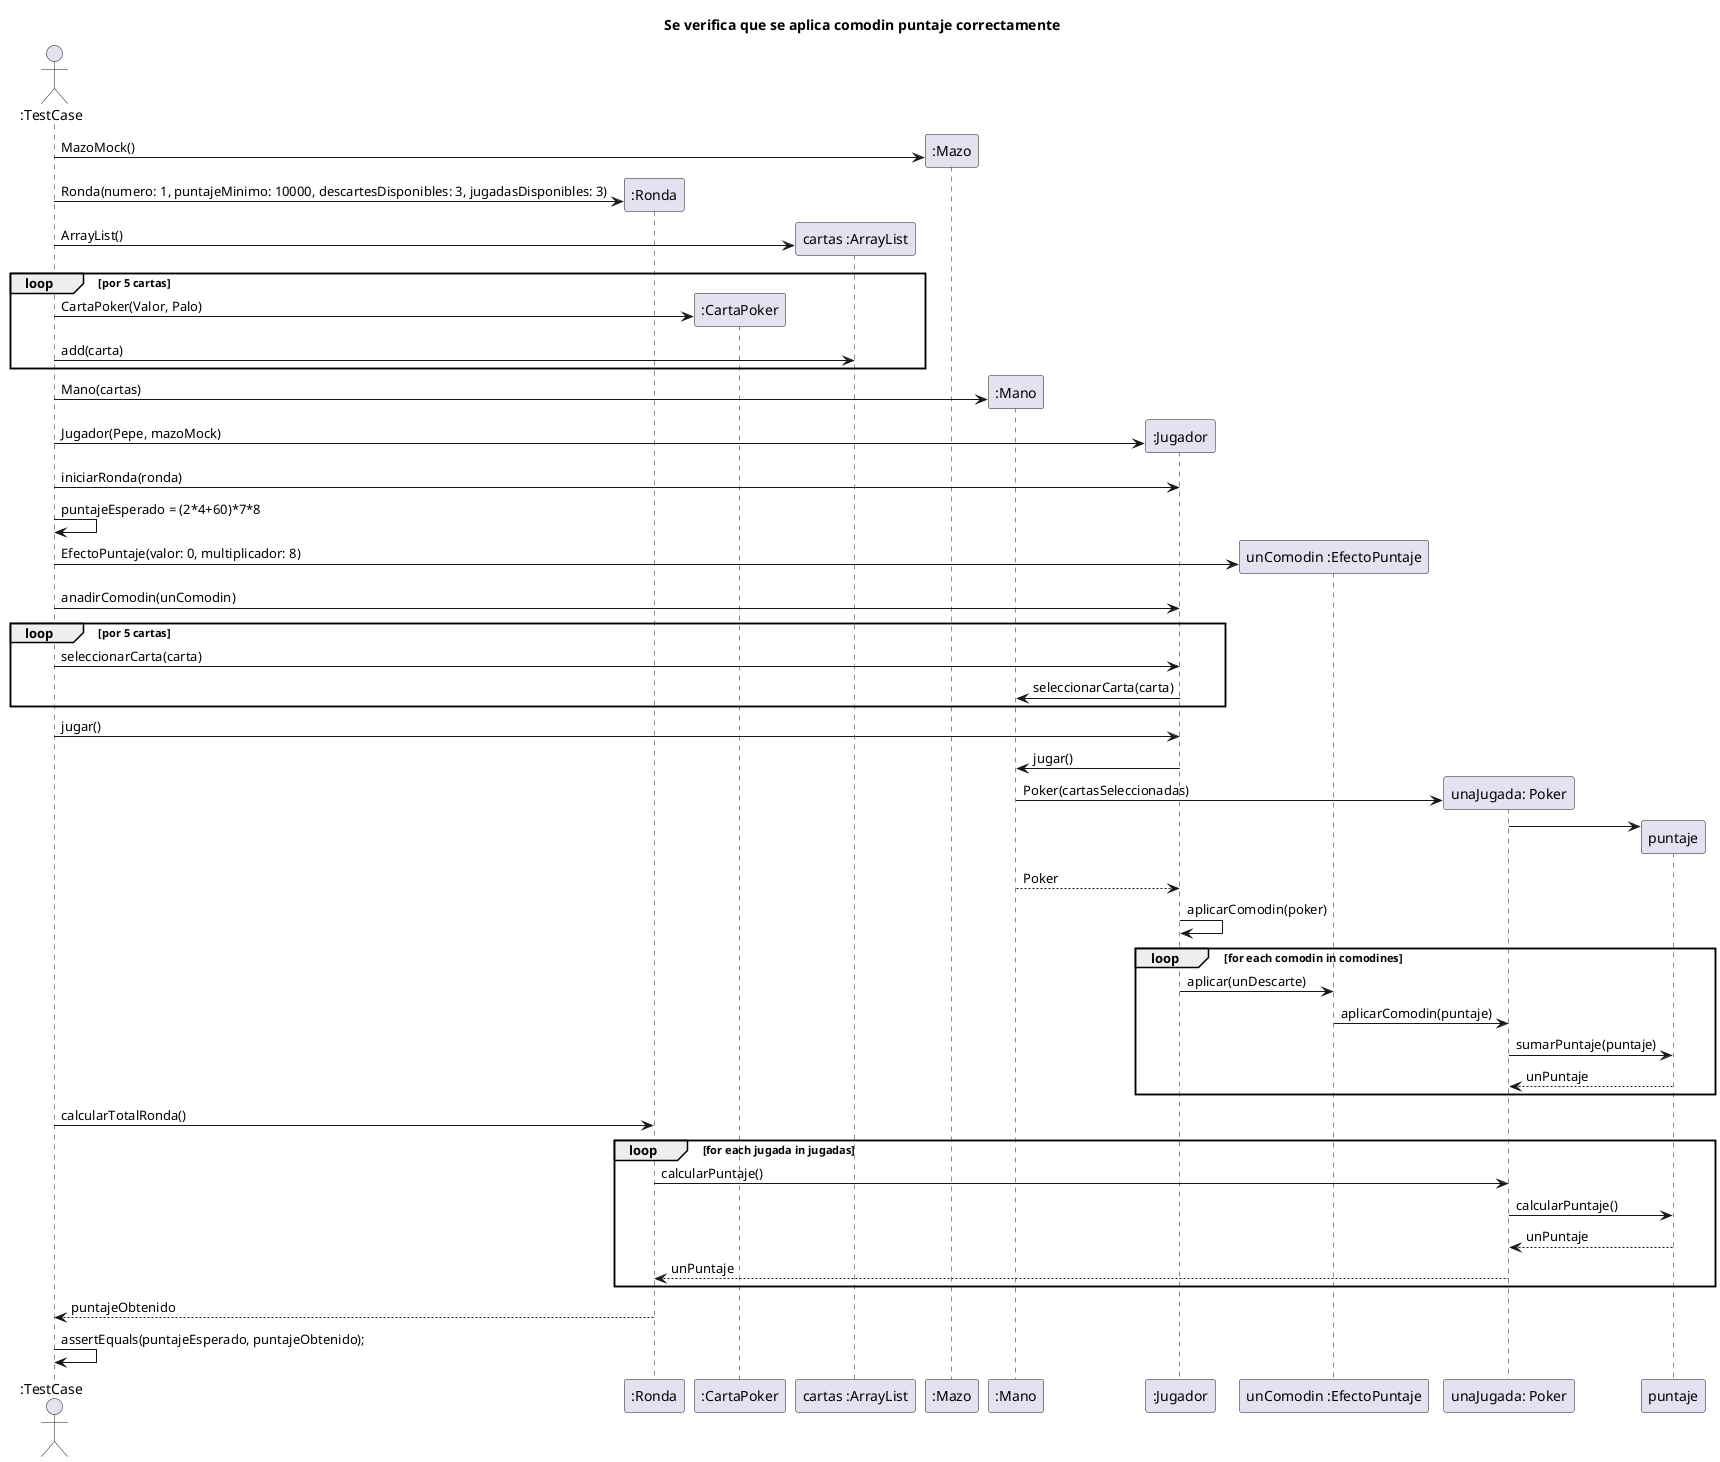 @startuml
'https://plantuml.com/sequence-diagram

title Se verifica que se aplica comodin puntaje correctamente

actor ":TestCase" as user
participant ":Ronda" as ronda
participant ":CartaPoker" as carta
participant "cartas :ArrayList" as lista
participant ":Mazo" as mazo
participant ":Mano" as mano
participant ":Jugador" as jugador
participant "unComodin :EfectoPuntaje" as comodin
participant "unaJugada: Poker" as jugada

user -> mazo**: MazoMock()
user -> ronda**: Ronda(numero: 1, puntajeMinimo: 10000, descartesDisponibles: 3, jugadasDisponibles: 3)
user -> lista**: ArrayList()

loop por 5 cartas
user -> carta**: CartaPoker(Valor, Palo)
user -> lista: add(carta)
end

user -> mano**: Mano(cartas)

user -> jugador**: Jugador(Pepe, mazoMock)
user -> jugador: iniciarRonda(ronda)
user -> user: puntajeEsperado = (2*4+60)*7*8

user -> comodin**: EfectoPuntaje(valor: 0, multiplicador: 8)
user -> jugador: anadirComodin(unComodin)

loop por 5 cartas
user -> jugador: seleccionarCarta(carta)
jugador -> mano: seleccionarCarta(carta)
end

user -> jugador: jugar()
jugador -> mano: jugar()
mano -> jugada**: Poker(cartasSeleccionadas)
jugada -> puntaje**
mano --> jugador: Poker
jugador -> jugador: aplicarComodin(poker)

loop for each comodin in comodines
    jugador -> comodin: aplicar(unDescarte)
    comodin -> jugada: aplicarComodin(puntaje)
    jugada -> puntaje: sumarPuntaje(puntaje)
    puntaje --> jugada: unPuntaje
end

user -> ronda: calcularTotalRonda()
loop for each jugada in jugadas
    ronda -> jugada: calcularPuntaje()
        jugada -> puntaje: calcularPuntaje()
        puntaje --> jugada: unPuntaje
    jugada --> ronda: unPuntaje
end
ronda --> user: puntajeObtenido

user -> user: assertEquals(puntajeEsperado, puntajeObtenido);

@enduml
